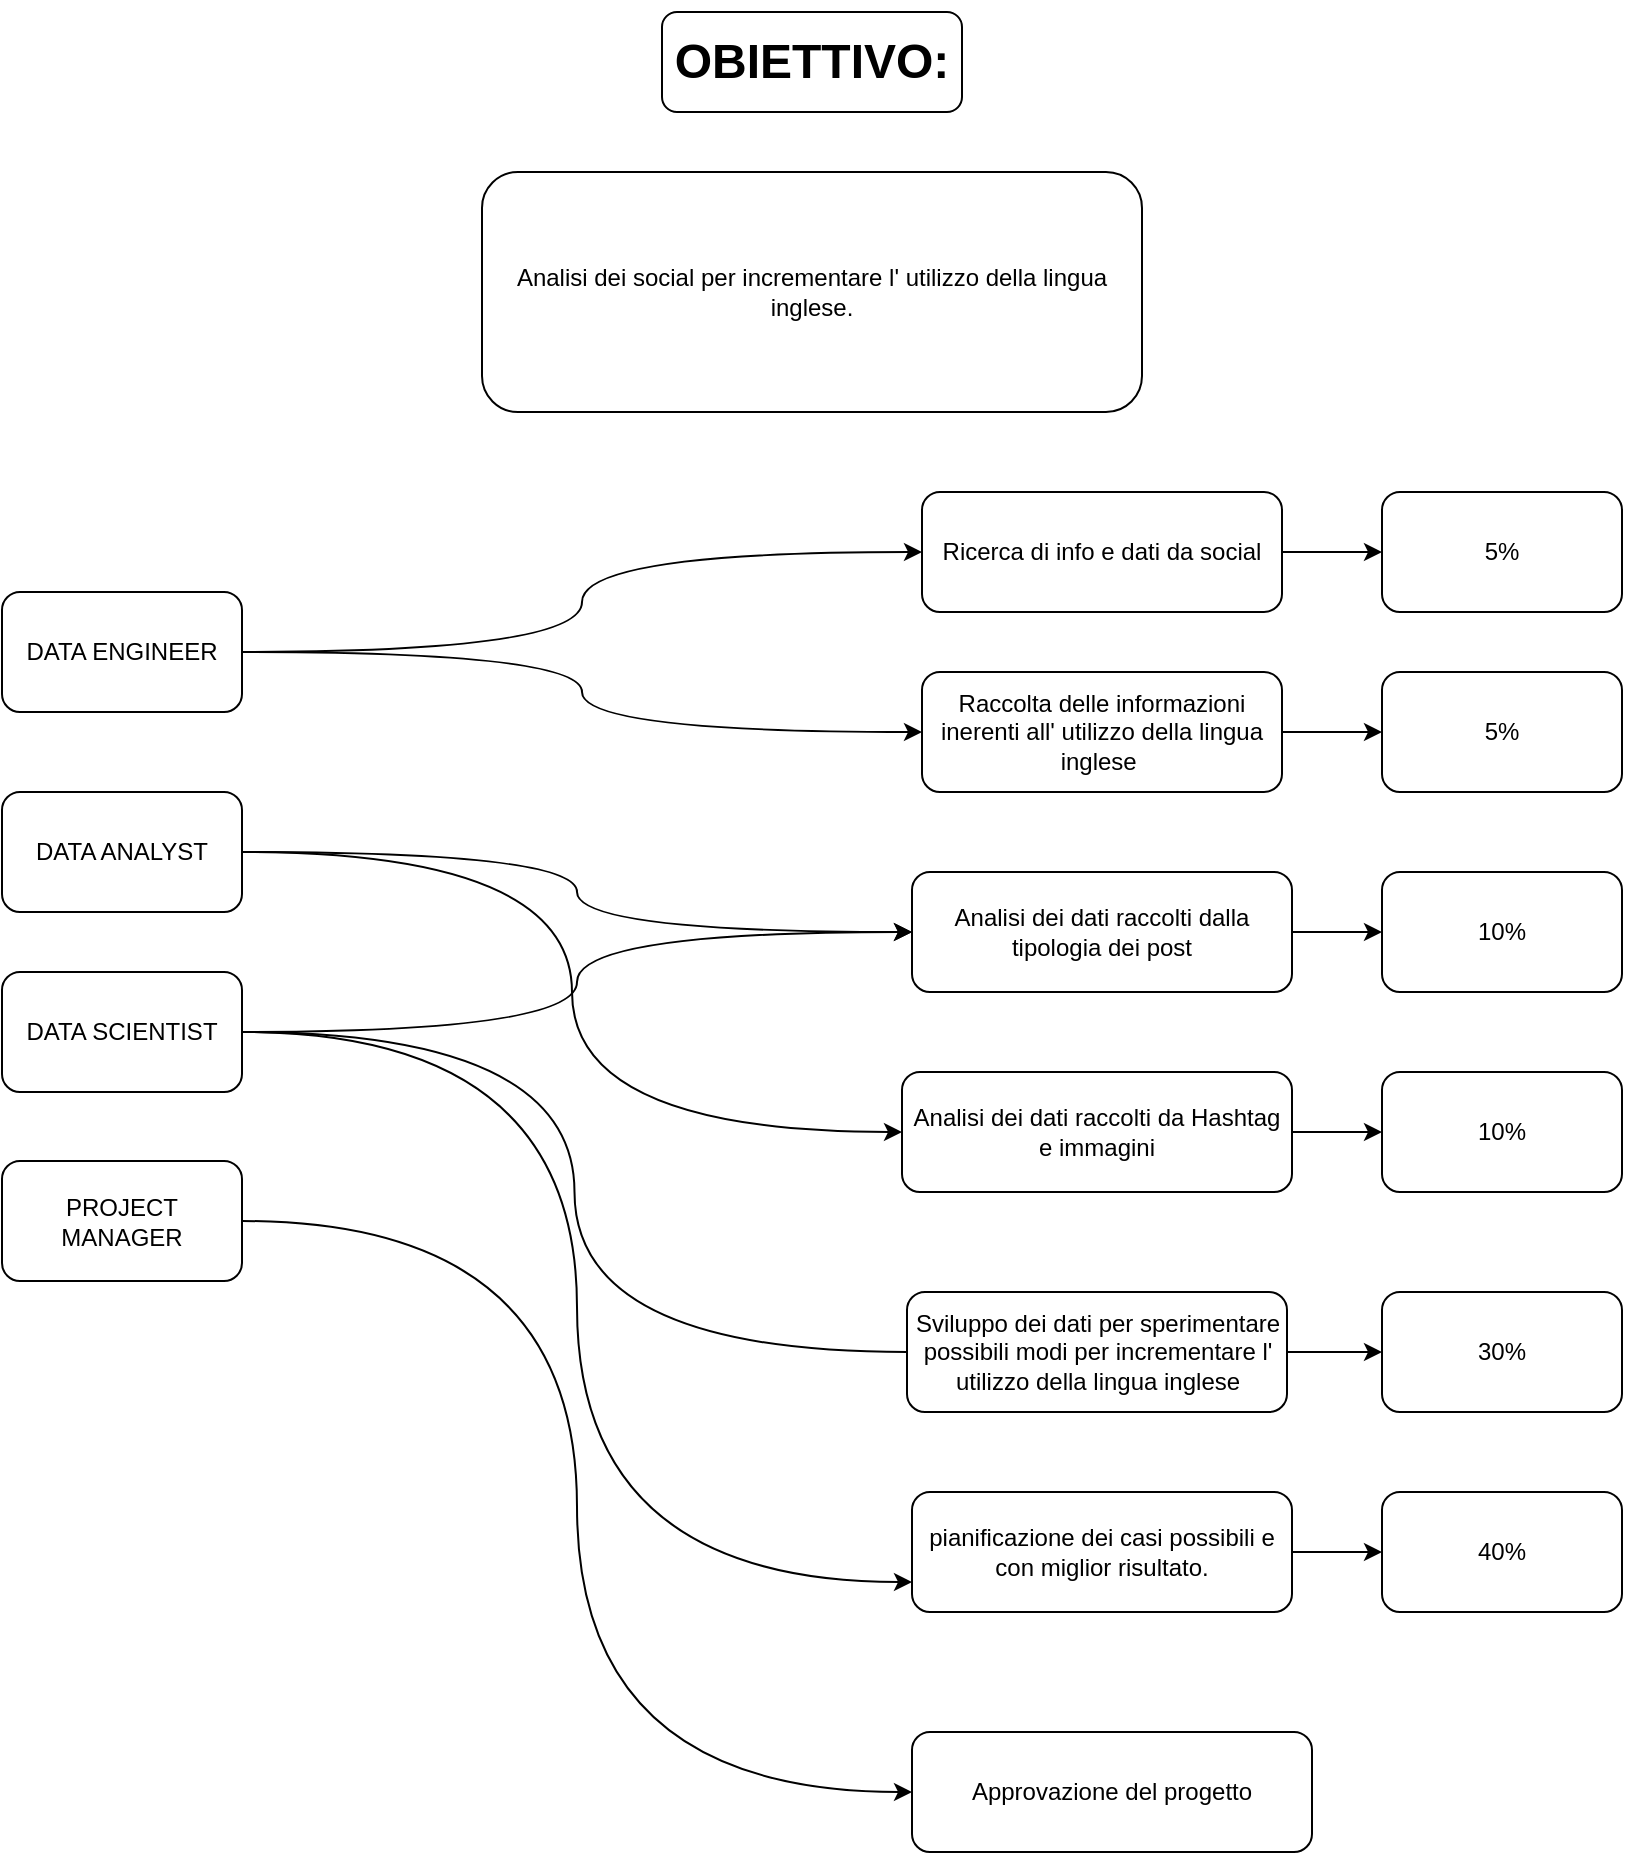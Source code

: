 <mxfile version="20.6.0" type="device"><diagram id="C5RBs43oDa-KdzZeNtuy" name="Page-1"><mxGraphModel dx="1422" dy="794" grid="1" gridSize="10" guides="1" tooltips="1" connect="1" arrows="1" fold="1" page="1" pageScale="1" pageWidth="827" pageHeight="1169" math="0" shadow="0"><root><mxCell id="WIyWlLk6GJQsqaUBKTNV-0"/><mxCell id="WIyWlLk6GJQsqaUBKTNV-1" parent="WIyWlLk6GJQsqaUBKTNV-0"/><mxCell id="cLwYkWZTR7WYr9HoXdSv-1" value="&lt;h1&gt;OBIETTIVO:&lt;/h1&gt;" style="whiteSpace=wrap;html=1;rounded=1;" vertex="1" parent="WIyWlLk6GJQsqaUBKTNV-1"><mxGeometry x="330" y="10" width="150" height="50" as="geometry"/></mxCell><mxCell id="cLwYkWZTR7WYr9HoXdSv-2" value="Analisi dei social per incrementare l' utilizzo della lingua inglese." style="rounded=1;whiteSpace=wrap;html=1;" vertex="1" parent="WIyWlLk6GJQsqaUBKTNV-1"><mxGeometry x="240" y="90" width="330" height="120" as="geometry"/></mxCell><mxCell id="cLwYkWZTR7WYr9HoXdSv-30" style="edgeStyle=orthogonalEdgeStyle;curved=1;orthogonalLoop=1;jettySize=auto;html=1;entryX=0;entryY=0.5;entryDx=0;entryDy=0;" edge="1" parent="WIyWlLk6GJQsqaUBKTNV-1" source="cLwYkWZTR7WYr9HoXdSv-8" target="cLwYkWZTR7WYr9HoXdSv-29"><mxGeometry relative="1" as="geometry"/></mxCell><mxCell id="cLwYkWZTR7WYr9HoXdSv-8" value="Raccolta delle informazioni inerenti all' utilizzo della lingua inglese&amp;nbsp;" style="rounded=1;whiteSpace=wrap;html=1;" vertex="1" parent="WIyWlLk6GJQsqaUBKTNV-1"><mxGeometry x="460" y="340" width="180" height="60" as="geometry"/></mxCell><mxCell id="cLwYkWZTR7WYr9HoXdSv-22" style="edgeStyle=orthogonalEdgeStyle;orthogonalLoop=1;jettySize=auto;html=1;curved=1;entryX=0;entryY=0.5;entryDx=0;entryDy=0;" edge="1" parent="WIyWlLk6GJQsqaUBKTNV-1" source="cLwYkWZTR7WYr9HoXdSv-9" target="cLwYkWZTR7WYr9HoXdSv-8"><mxGeometry relative="1" as="geometry"><mxPoint x="200" y="330" as="targetPoint"/></mxGeometry></mxCell><mxCell id="cLwYkWZTR7WYr9HoXdSv-38" style="edgeStyle=orthogonalEdgeStyle;curved=1;orthogonalLoop=1;jettySize=auto;html=1;entryX=0;entryY=0.5;entryDx=0;entryDy=0;" edge="1" parent="WIyWlLk6GJQsqaUBKTNV-1" source="cLwYkWZTR7WYr9HoXdSv-9" target="cLwYkWZTR7WYr9HoXdSv-37"><mxGeometry relative="1" as="geometry"/></mxCell><mxCell id="cLwYkWZTR7WYr9HoXdSv-9" value="DATA ENGINEER" style="rounded=1;whiteSpace=wrap;html=1;" vertex="1" parent="WIyWlLk6GJQsqaUBKTNV-1"><mxGeometry y="300" width="120" height="60" as="geometry"/></mxCell><mxCell id="cLwYkWZTR7WYr9HoXdSv-24" style="edgeStyle=orthogonalEdgeStyle;curved=1;orthogonalLoop=1;jettySize=auto;html=1;exitX=1;exitY=0.5;exitDx=0;exitDy=0;" edge="1" parent="WIyWlLk6GJQsqaUBKTNV-1" source="cLwYkWZTR7WYr9HoXdSv-10" target="cLwYkWZTR7WYr9HoXdSv-14"><mxGeometry relative="1" as="geometry"/></mxCell><mxCell id="cLwYkWZTR7WYr9HoXdSv-47" style="edgeStyle=orthogonalEdgeStyle;curved=1;orthogonalLoop=1;jettySize=auto;html=1;entryX=0;entryY=0.5;entryDx=0;entryDy=0;" edge="1" parent="WIyWlLk6GJQsqaUBKTNV-1" source="cLwYkWZTR7WYr9HoXdSv-10" target="cLwYkWZTR7WYr9HoXdSv-35"><mxGeometry relative="1" as="geometry"/></mxCell><mxCell id="cLwYkWZTR7WYr9HoXdSv-10" value="DATA ANALYST" style="rounded=1;whiteSpace=wrap;html=1;" vertex="1" parent="WIyWlLk6GJQsqaUBKTNV-1"><mxGeometry y="400" width="120" height="60" as="geometry"/></mxCell><mxCell id="cLwYkWZTR7WYr9HoXdSv-25" style="edgeStyle=orthogonalEdgeStyle;curved=1;orthogonalLoop=1;jettySize=auto;html=1;entryX=0;entryY=0.5;entryDx=0;entryDy=0;" edge="1" parent="WIyWlLk6GJQsqaUBKTNV-1" source="cLwYkWZTR7WYr9HoXdSv-11" target="cLwYkWZTR7WYr9HoXdSv-14"><mxGeometry relative="1" as="geometry"/></mxCell><mxCell id="cLwYkWZTR7WYr9HoXdSv-44" style="edgeStyle=orthogonalEdgeStyle;curved=1;orthogonalLoop=1;jettySize=auto;html=1;entryX=0;entryY=0.75;entryDx=0;entryDy=0;" edge="1" parent="WIyWlLk6GJQsqaUBKTNV-1" source="cLwYkWZTR7WYr9HoXdSv-11" target="cLwYkWZTR7WYr9HoXdSv-43"><mxGeometry relative="1" as="geometry"/></mxCell><mxCell id="cLwYkWZTR7WYr9HoXdSv-11" value="DATA SCIENTIST" style="rounded=1;whiteSpace=wrap;html=1;" vertex="1" parent="WIyWlLk6GJQsqaUBKTNV-1"><mxGeometry y="490" width="120" height="60" as="geometry"/></mxCell><mxCell id="cLwYkWZTR7WYr9HoXdSv-28" style="edgeStyle=orthogonalEdgeStyle;curved=1;orthogonalLoop=1;jettySize=auto;html=1;entryX=0;entryY=0.5;entryDx=0;entryDy=0;" edge="1" parent="WIyWlLk6GJQsqaUBKTNV-1" source="cLwYkWZTR7WYr9HoXdSv-12" target="cLwYkWZTR7WYr9HoXdSv-27"><mxGeometry relative="1" as="geometry"/></mxCell><mxCell id="cLwYkWZTR7WYr9HoXdSv-12" value="PROJECT MANAGER" style="rounded=1;whiteSpace=wrap;html=1;" vertex="1" parent="WIyWlLk6GJQsqaUBKTNV-1"><mxGeometry y="584.5" width="120" height="60" as="geometry"/></mxCell><mxCell id="cLwYkWZTR7WYr9HoXdSv-13" style="edgeStyle=orthogonalEdgeStyle;rounded=1;orthogonalLoop=1;jettySize=auto;html=1;exitX=0.5;exitY=1;exitDx=0;exitDy=0;" edge="1" parent="WIyWlLk6GJQsqaUBKTNV-1" source="cLwYkWZTR7WYr9HoXdSv-2" target="cLwYkWZTR7WYr9HoXdSv-2"><mxGeometry relative="1" as="geometry"/></mxCell><mxCell id="cLwYkWZTR7WYr9HoXdSv-33" style="edgeStyle=orthogonalEdgeStyle;curved=1;orthogonalLoop=1;jettySize=auto;html=1;entryX=0;entryY=0.5;entryDx=0;entryDy=0;" edge="1" parent="WIyWlLk6GJQsqaUBKTNV-1" source="cLwYkWZTR7WYr9HoXdSv-14" target="cLwYkWZTR7WYr9HoXdSv-31"><mxGeometry relative="1" as="geometry"/></mxCell><mxCell id="cLwYkWZTR7WYr9HoXdSv-14" value="Analisi dei dati raccolti dalla tipologia dei post" style="rounded=1;whiteSpace=wrap;html=1;" vertex="1" parent="WIyWlLk6GJQsqaUBKTNV-1"><mxGeometry x="455" y="440" width="190" height="60" as="geometry"/></mxCell><mxCell id="cLwYkWZTR7WYr9HoXdSv-34" style="edgeStyle=orthogonalEdgeStyle;curved=1;orthogonalLoop=1;jettySize=auto;html=1;entryX=0;entryY=0.5;entryDx=0;entryDy=0;" edge="1" parent="WIyWlLk6GJQsqaUBKTNV-1" source="cLwYkWZTR7WYr9HoXdSv-15" target="cLwYkWZTR7WYr9HoXdSv-32"><mxGeometry relative="1" as="geometry"/></mxCell><mxCell id="cLwYkWZTR7WYr9HoXdSv-15" value="Sviluppo dei dati per sperimentare possibili modi per incrementare l' utilizzo della lingua inglese" style="rounded=1;whiteSpace=wrap;html=1;" vertex="1" parent="WIyWlLk6GJQsqaUBKTNV-1"><mxGeometry x="452.5" y="650" width="190" height="60" as="geometry"/></mxCell><mxCell id="cLwYkWZTR7WYr9HoXdSv-27" value="Approvazione del progetto" style="whiteSpace=wrap;html=1;rounded=1;" vertex="1" parent="WIyWlLk6GJQsqaUBKTNV-1"><mxGeometry x="455" y="870" width="200" height="60" as="geometry"/></mxCell><mxCell id="cLwYkWZTR7WYr9HoXdSv-29" value="5%" style="whiteSpace=wrap;html=1;rounded=1;" vertex="1" parent="WIyWlLk6GJQsqaUBKTNV-1"><mxGeometry x="690" y="340" width="120" height="60" as="geometry"/></mxCell><mxCell id="cLwYkWZTR7WYr9HoXdSv-31" value="10%" style="whiteSpace=wrap;html=1;rounded=1;" vertex="1" parent="WIyWlLk6GJQsqaUBKTNV-1"><mxGeometry x="690" y="440" width="120" height="60" as="geometry"/></mxCell><mxCell id="cLwYkWZTR7WYr9HoXdSv-32" value="30%" style="whiteSpace=wrap;html=1;rounded=1;" vertex="1" parent="WIyWlLk6GJQsqaUBKTNV-1"><mxGeometry x="690" y="650" width="120" height="60" as="geometry"/></mxCell><mxCell id="cLwYkWZTR7WYr9HoXdSv-42" style="edgeStyle=orthogonalEdgeStyle;curved=1;orthogonalLoop=1;jettySize=auto;html=1;" edge="1" parent="WIyWlLk6GJQsqaUBKTNV-1" source="cLwYkWZTR7WYr9HoXdSv-35" target="cLwYkWZTR7WYr9HoXdSv-41"><mxGeometry relative="1" as="geometry"/></mxCell><mxCell id="cLwYkWZTR7WYr9HoXdSv-35" value="Analisi dei dati raccolti da Hashtag e immagini" style="whiteSpace=wrap;html=1;rounded=1;" vertex="1" parent="WIyWlLk6GJQsqaUBKTNV-1"><mxGeometry x="450" y="540" width="195" height="60" as="geometry"/></mxCell><mxCell id="cLwYkWZTR7WYr9HoXdSv-36" value="" style="edgeStyle=orthogonalEdgeStyle;curved=1;orthogonalLoop=1;jettySize=auto;html=1;endArrow=none;entryX=0;entryY=0.5;entryDx=0;entryDy=0;" edge="1" parent="WIyWlLk6GJQsqaUBKTNV-1" source="cLwYkWZTR7WYr9HoXdSv-11" target="cLwYkWZTR7WYr9HoXdSv-15"><mxGeometry relative="1" as="geometry"><mxPoint x="120" y="520" as="sourcePoint"/><mxPoint x="550" y="670" as="targetPoint"/></mxGeometry></mxCell><mxCell id="cLwYkWZTR7WYr9HoXdSv-40" style="edgeStyle=orthogonalEdgeStyle;curved=1;orthogonalLoop=1;jettySize=auto;html=1;entryX=0;entryY=0.5;entryDx=0;entryDy=0;" edge="1" parent="WIyWlLk6GJQsqaUBKTNV-1" source="cLwYkWZTR7WYr9HoXdSv-37" target="cLwYkWZTR7WYr9HoXdSv-39"><mxGeometry relative="1" as="geometry"/></mxCell><mxCell id="cLwYkWZTR7WYr9HoXdSv-37" value="Ricerca di info e dati da social" style="whiteSpace=wrap;html=1;rounded=1;" vertex="1" parent="WIyWlLk6GJQsqaUBKTNV-1"><mxGeometry x="460" y="250" width="180" height="60" as="geometry"/></mxCell><mxCell id="cLwYkWZTR7WYr9HoXdSv-39" value="5%" style="whiteSpace=wrap;html=1;rounded=1;" vertex="1" parent="WIyWlLk6GJQsqaUBKTNV-1"><mxGeometry x="690" y="250" width="120" height="60" as="geometry"/></mxCell><mxCell id="cLwYkWZTR7WYr9HoXdSv-41" value="10%" style="whiteSpace=wrap;html=1;rounded=1;" vertex="1" parent="WIyWlLk6GJQsqaUBKTNV-1"><mxGeometry x="690" y="540" width="120" height="60" as="geometry"/></mxCell><mxCell id="cLwYkWZTR7WYr9HoXdSv-46" style="edgeStyle=orthogonalEdgeStyle;curved=1;orthogonalLoop=1;jettySize=auto;html=1;entryX=0;entryY=0.5;entryDx=0;entryDy=0;" edge="1" parent="WIyWlLk6GJQsqaUBKTNV-1" source="cLwYkWZTR7WYr9HoXdSv-43" target="cLwYkWZTR7WYr9HoXdSv-45"><mxGeometry relative="1" as="geometry"/></mxCell><mxCell id="cLwYkWZTR7WYr9HoXdSv-43" value="pianificazione dei casi possibili e con miglior risultato." style="whiteSpace=wrap;html=1;rounded=1;" vertex="1" parent="WIyWlLk6GJQsqaUBKTNV-1"><mxGeometry x="455" y="750" width="190" height="60" as="geometry"/></mxCell><mxCell id="cLwYkWZTR7WYr9HoXdSv-45" value="40%" style="whiteSpace=wrap;html=1;rounded=1;" vertex="1" parent="WIyWlLk6GJQsqaUBKTNV-1"><mxGeometry x="690" y="750" width="120" height="60" as="geometry"/></mxCell></root></mxGraphModel></diagram></mxfile>